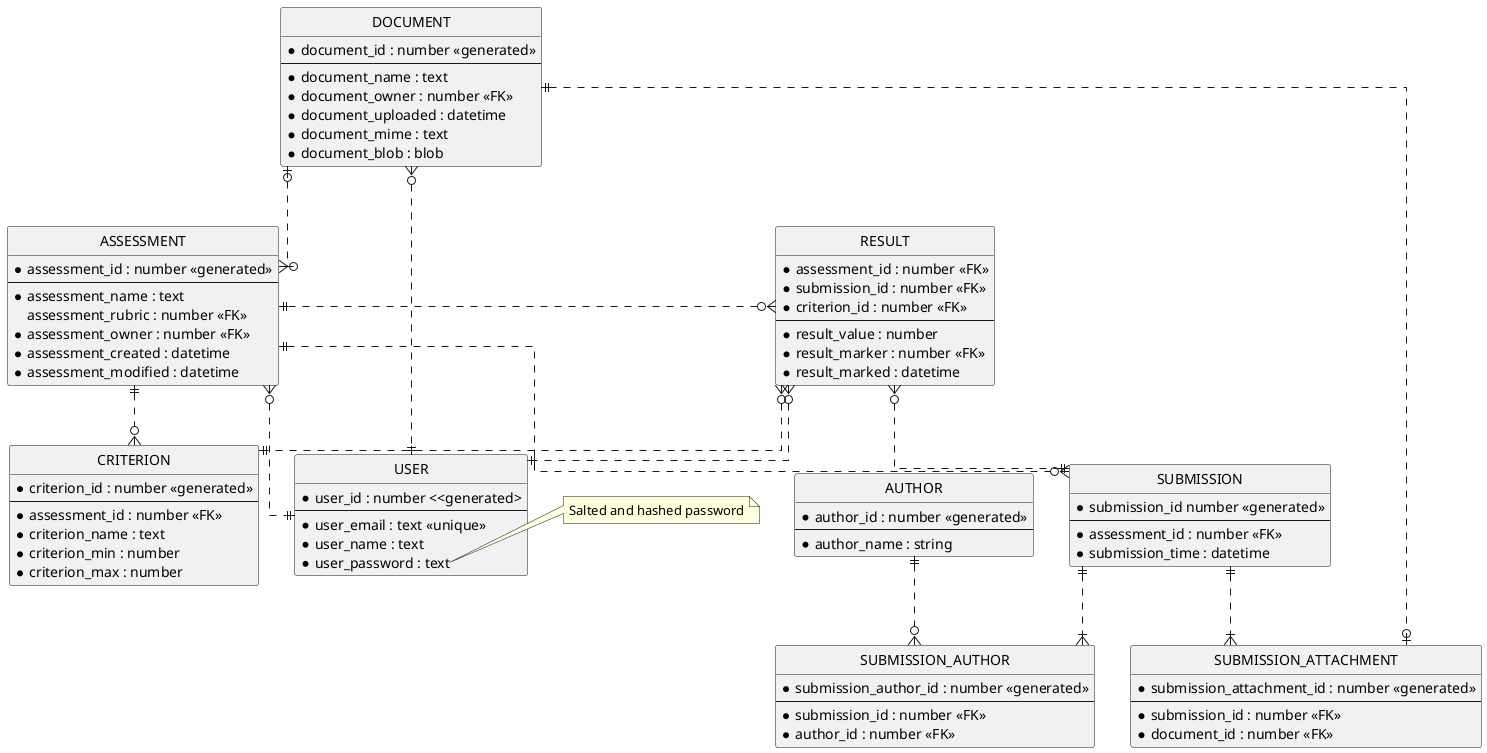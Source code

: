 @startuml
  ' hide the spot
  hide circle
  ' avoid problems with angled crows feet
  skinparam linetype ortho

  entity USER {
    * user_id : number <<generated>
    ---
    * user_email : text <<unique>>
    * user_name : text
    * user_password : text
  }
  note right of USER::user_password
    Salted and hashed password
  end note


  entity DOCUMENT {
    * document_id : number <<generated>>
    ---
    * document_name : text
    * document_owner : number <<FK>>
    * document_uploaded : datetime
    * document_mime : text
    * document_blob : blob
  }
  DOCUMENT }o..|| USER


  together {
    entity ASSESSMENT {
      * assessment_id : number <<generated>>
      ---
      * assessment_name : text
      assessment_rubric : number <<FK>>
      * assessment_owner : number <<FK>>
      * assessment_created : datetime
      * assessment_modified : datetime
    }
    DOCUMENT |o..o{ ASSESSMENT
    ASSESSMENT }o..|| USER


    entity CRITERION {
      * criterion_id : number <<generated>>
      ---
      * assessment_id : number <<FK>>
      * criterion_name : text
      * criterion_min : number
      * criterion_max : number
    }
    ASSESSMENT ||..o{ CRITERION
  }


  together {
    entity AUTHOR {
      * author_id : number <<generated>>
      ---
      * author_name : string
    }
  
  
    entity SUBMISSION {
      * submission_id number <<generated>>
      ---
      * assessment_id : number <<FK>>
      * submission_time : datetime
    }
    ASSESSMENT ||..o{ SUBMISSION


    entity SUBMISSION_AUTHOR {
      * submission_author_id : number <<generated>>
      ---
      * submission_id : number <<FK>>
      * author_id : number <<FK>>
    }
    SUBMISSION ||..|{ SUBMISSION_AUTHOR
    AUTHOR ||..o{ SUBMISSION_AUTHOR


    entity SUBMISSION_ATTACHMENT {
      * submission_attachment_id : number <<generated>>
      ---
      * submission_id : number <<FK>>
      * document_id : number <<FK>>
    }
    SUBMISSION ||..|{ SUBMISSION_ATTACHMENT
    DOCUMENT ||..o| SUBMISSION_ATTACHMENT


    entity RESULT {
      * assessment_id : number <<FK>>
      * submission_id : number <<FK>>
      * criterion_id : number <<FK>>
      ---
      * result_value : number
      * result_marker : number <<FK>>
      * result_marked : datetime
    }
    RESULT }o..|| ASSESSMENT
    RESULT }o..|| CRITERION
    RESULT }o..|| SUBMISSION
    RESULT }o..|| USER
  }
@enduml
